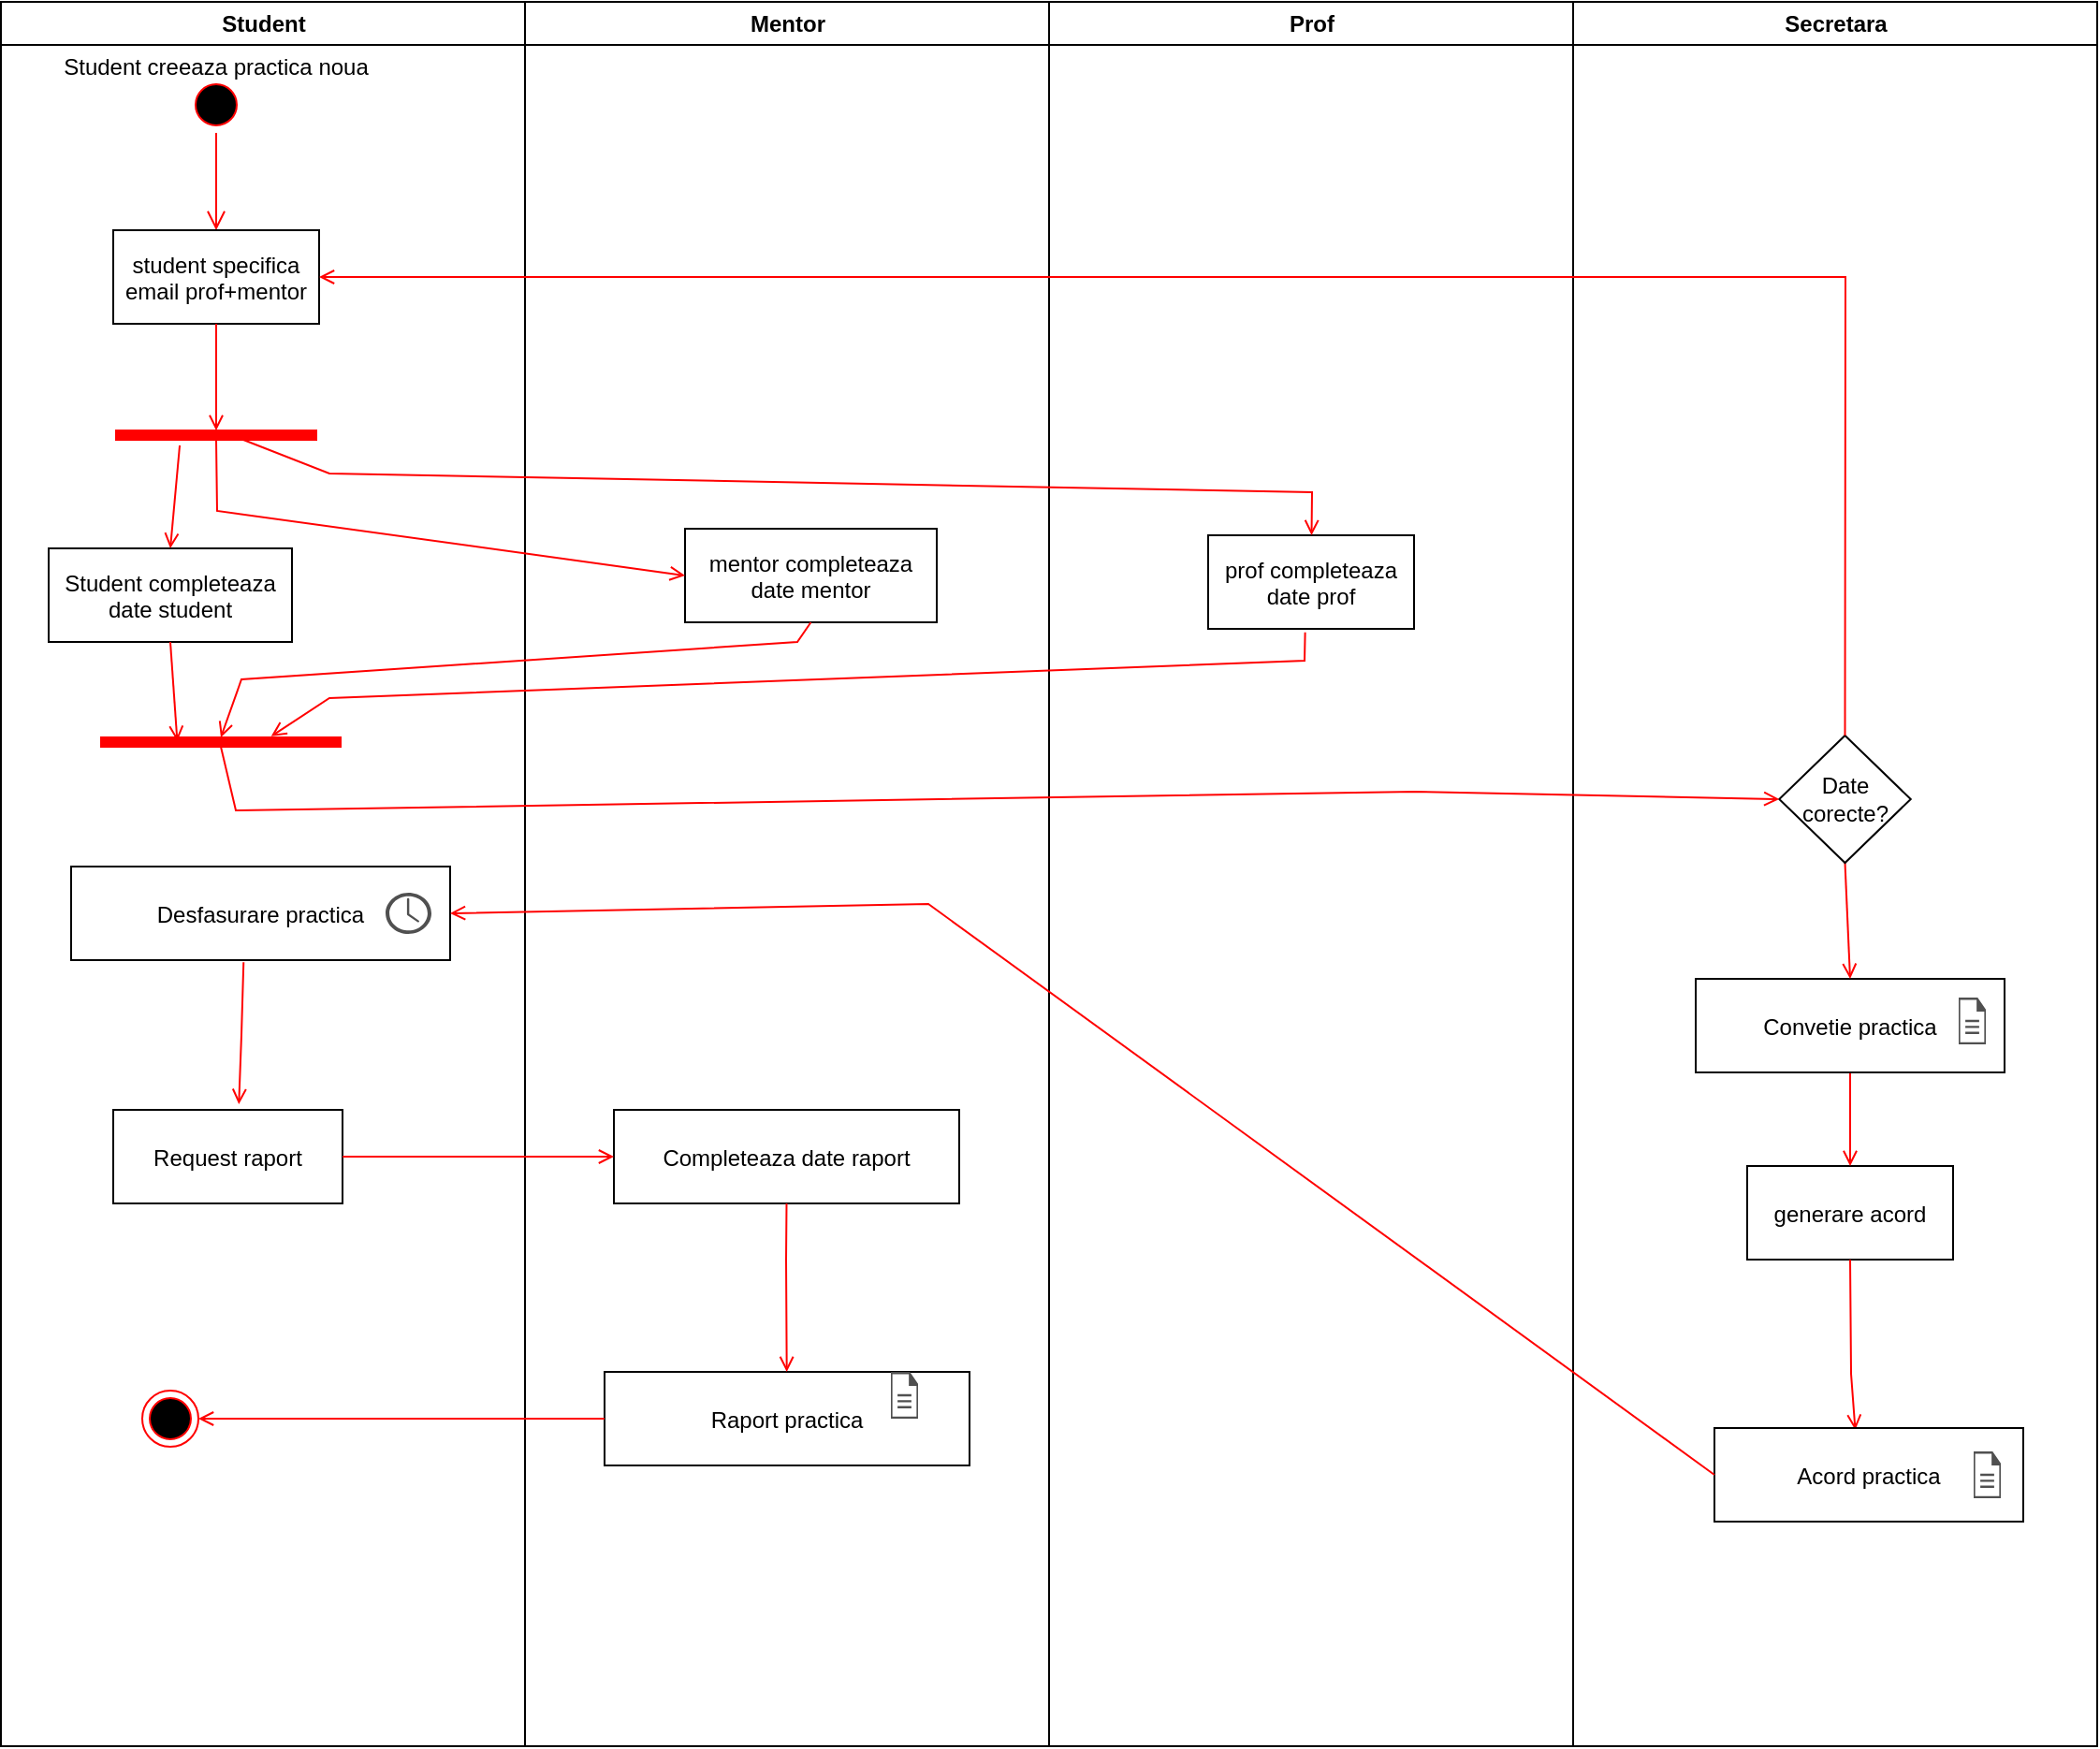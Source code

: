 <mxfile version="14.2.7" type="device"><diagram name="Page-1" id="e7e014a7-5840-1c2e-5031-d8a46d1fe8dd"><mxGraphModel dx="1422" dy="762" grid="1" gridSize="10" guides="1" tooltips="1" connect="1" arrows="1" fold="1" page="1" pageScale="1" pageWidth="1169" pageHeight="826" background="#ffffff" math="0" shadow="0"><root><mxCell id="0"/><mxCell id="1" parent="0"/><mxCell id="2" value="Student" style="swimlane;whiteSpace=wrap" parent="1" vertex="1"><mxGeometry x="164.5" y="128" width="280" height="932" as="geometry"/></mxCell><mxCell id="5" value="Student creeaza practica noua&#10;&#10;&#10;" style="ellipse;shape=startState;fillColor=#000000;strokeColor=#ff0000;" parent="2" vertex="1"><mxGeometry x="100" y="40" width="30" height="30" as="geometry"/></mxCell><mxCell id="6" value="" style="edgeStyle=elbowEdgeStyle;elbow=horizontal;verticalAlign=bottom;endArrow=open;endSize=8;strokeColor=#FF0000;endFill=1;rounded=0;exitX=0.5;exitY=1;exitDx=0;exitDy=0;entryX=0.5;entryY=0;entryDx=0;entryDy=0;" parent="2" source="5" target="8" edge="1"><mxGeometry x="100" y="40" as="geometry"><mxPoint x="126.5" y="132" as="targetPoint"/><Array as="points"><mxPoint x="115" y="122"/></Array></mxGeometry></mxCell><mxCell id="7" value="Student completeaza&#10;date student" style="" parent="2" vertex="1"><mxGeometry x="25.5" y="292" width="130" height="50" as="geometry"/></mxCell><mxCell id="8" value="student specifica &#10;email prof+mentor" style="" parent="2" vertex="1"><mxGeometry x="60" y="122" width="110" height="50" as="geometry"/></mxCell><mxCell id="34" value="" style="whiteSpace=wrap;strokeColor=#FF0000;fillColor=#FF0000;rotation=90;" parent="2" vertex="1"><mxGeometry x="115" y="331.5" width="5" height="128" as="geometry"/></mxCell><mxCell id="W7IxZ6GyRLe_xEtE2Wft-85" value="Desfasurare practica" style="" parent="2" vertex="1"><mxGeometry x="37.5" y="462" width="202.5" height="50" as="geometry"/></mxCell><mxCell id="W7IxZ6GyRLe_xEtE2Wft-88" value="" style="pointerEvents=1;shadow=0;dashed=0;html=1;strokeColor=none;fillColor=#505050;labelPosition=center;verticalLabelPosition=bottom;verticalAlign=top;outlineConnect=0;align=center;shape=mxgraph.office.concepts.clock;" parent="2" vertex="1"><mxGeometry x="205.5" y="476" width="24.5" height="22" as="geometry"/></mxCell><mxCell id="W7IxZ6GyRLe_xEtE2Wft-94" value="Request raport" style="" parent="2" vertex="1"><mxGeometry x="60" y="592" width="122.5" height="50" as="geometry"/></mxCell><mxCell id="W7IxZ6GyRLe_xEtE2Wft-95" value="" style="endArrow=open;strokeColor=#FF0000;endFill=1;rounded=0;exitX=0.455;exitY=1.023;exitDx=0;exitDy=0;entryX=0.548;entryY=-0.06;entryDx=0;entryDy=0;entryPerimeter=0;exitPerimeter=0;" parent="2" source="W7IxZ6GyRLe_xEtE2Wft-85" target="W7IxZ6GyRLe_xEtE2Wft-94" edge="1"><mxGeometry relative="1" as="geometry"><mxPoint x="875.5" y="483" as="sourcePoint"/><mxPoint x="250" y="497" as="targetPoint"/><Array as="points"><mxPoint x="128.5" y="552"/></Array></mxGeometry></mxCell><mxCell id="W7IxZ6GyRLe_xEtE2Wft-45" value="" style="ellipse;shape=endState;fillColor=#000000;strokeColor=#ff0000" parent="2" vertex="1"><mxGeometry x="75.5" y="742" width="30" height="30" as="geometry"/></mxCell><mxCell id="Iy4swCjxxRu64dfR0_CX-43" value="" style="whiteSpace=wrap;strokeColor=#FF0000;fillColor=#FF0000;rotation=90;" vertex="1" parent="2"><mxGeometry x="112.5" y="178" width="5" height="107" as="geometry"/></mxCell><mxCell id="Iy4swCjxxRu64dfR0_CX-47" value="" style="endArrow=open;strokeColor=#FF0000;endFill=1;rounded=0;exitX=0.5;exitY=1;exitDx=0;exitDy=0;entryX=0;entryY=0.5;entryDx=0;entryDy=0;" edge="1" parent="2" source="8" target="Iy4swCjxxRu64dfR0_CX-43"><mxGeometry relative="1" as="geometry"><mxPoint x="185.5" y="192" as="sourcePoint"/><mxPoint x="235.5" y="192" as="targetPoint"/></mxGeometry></mxCell><mxCell id="Iy4swCjxxRu64dfR0_CX-49" value="" style="endArrow=open;strokeColor=#FF0000;endFill=1;rounded=0;entryX=0.5;entryY=0;entryDx=0;entryDy=0;exitX=1.6;exitY=0.682;exitDx=0;exitDy=0;exitPerimeter=0;" edge="1" parent="2" source="Iy4swCjxxRu64dfR0_CX-43" target="7"><mxGeometry relative="1" as="geometry"><mxPoint x="85.5" y="252" as="sourcePoint"/><mxPoint x="125" y="239" as="targetPoint"/></mxGeometry></mxCell><mxCell id="Iy4swCjxxRu64dfR0_CX-50" value="" style="endArrow=open;strokeColor=#FF0000;endFill=1;rounded=0;exitX=0.5;exitY=1;exitDx=0;exitDy=0;entryX=0.4;entryY=0.682;entryDx=0;entryDy=0;entryPerimeter=0;" edge="1" parent="2" source="7" target="34"><mxGeometry relative="1" as="geometry"><mxPoint x="135" y="192" as="sourcePoint"/><mxPoint x="135" y="249" as="targetPoint"/></mxGeometry></mxCell><mxCell id="3" value="Mentor" style="swimlane;whiteSpace=wrap" parent="1" vertex="1"><mxGeometry x="444.5" y="128" width="280" height="932" as="geometry"/></mxCell><mxCell id="30" value="mentor completeaza&#10;date mentor" style="" parent="3" vertex="1"><mxGeometry x="85.5" y="281.5" width="134.5" height="50" as="geometry"/></mxCell><mxCell id="W7IxZ6GyRLe_xEtE2Wft-89" value="Completeaza date raport" style="" parent="3" vertex="1"><mxGeometry x="47.5" y="592" width="184.5" height="50" as="geometry"/></mxCell><mxCell id="W7IxZ6GyRLe_xEtE2Wft-90" value="Raport practica" style="" parent="3" vertex="1"><mxGeometry x="42.5" y="732" width="195" height="50" as="geometry"/></mxCell><mxCell id="W7IxZ6GyRLe_xEtE2Wft-92" value="" style="shape=image;html=1;verticalAlign=top;verticalLabelPosition=bottom;labelBackgroundColor=#ffffff;imageAspect=0;aspect=fixed;image=https://cdn4.iconfinder.com/data/icons/glyphs/24/icons_save-128.png" parent="3" vertex="1"><mxGeometry x="55.5" y="739" width="18" height="18" as="geometry"/></mxCell><mxCell id="W7IxZ6GyRLe_xEtE2Wft-93" value="&lt;span style=&quot;color: rgba(0 , 0 , 0 , 0) ; font-family: monospace ; font-size: 0px&quot;&gt;%3CmxGraphModel%3E%3Croot%3E%3CmxCell%20id%3D%220%22%2F%3E%3CmxCell%20id%3D%221%22%20parent%3D%220%22%2F%3E%3CmxCell%20id%3D%222%22%20value%3D%22%22%20style%3D%22shape%3Dimage%3Bhtml%3D1%3BverticalAlign%3Dtop%3BverticalLabelPosition%3Dbottom%3BlabelBackgroundColor%3D%23ffffff%3BimageAspect%3D0%3Baspect%3Dfixed%3Bimage%3Dhttps%3A%2F%2Fcdn4.iconfinder.com%2Fdata%2Ficons%2Fglyphs%2F24%2Ficons_save-128.png%22%20vertex%3D%221%22%20parent%3D%221%22%3E%3CmxGeometry%20x%3D%221100%22%20y%3D%22489%22%20width%3D%2218%22%20height%3D%2218%22%20as%3D%22geometry%22%2F%3E%3C%2FmxCell%3E%3C%2Froot%3E%3C%2FmxGraphModel%3E&lt;/span&gt;&lt;span style=&quot;color: rgba(0 , 0 , 0 , 0) ; font-family: monospace ; font-size: 0px&quot;&gt;%3CmxGraphModel%3E%3Croot%3E%3CmxCell%20id%3D%220%22%2F%3E%3CmxCell%20id%3D%221%22%20parent%3D%220%22%2F%3E%3CmxCell%20id%3D%222%22%20value%3D%22%22%20style%3D%22shape%3Dimage%3Bhtml%3D1%3BverticalAlign%3Dtop%3BverticalLabelPosition%3Dbottom%3BlabelBackgroundColor%3D%23ffffff%3BimageAspect%3D0%3Baspect%3Dfixed%3Bimage%3Dhttps%3A%2F%2Fcdn4.iconfinder.com%2Fdata%2Ficons%2Fglyphs%2F24%2Ficons_save-128.png%22%20vertex%3D%221%22%20parent%3D%221%22%3E%3CmxGeometry%20x%3D%221100%22%20y%3D%22489%22%20width%3D%2218%22%20height%3D%2218%22%20as%3D%22geometry%22%2F%3E%3C%2FmxCell%3E%3C%2Froot%3E%3C%2FmxGraphModel%3E&lt;/span&gt;&lt;span style=&quot;color: rgba(0 , 0 , 0 , 0) ; font-family: monospace ; font-size: 0px&quot;&gt;%3CmxGraphModel%3E%3Croot%3E%3CmxCell%20id%3D%220%22%2F%3E%3CmxCell%20id%3D%221%22%20parent%3D%220%22%2F%3E%3CmxCell%20id%3D%222%22%20value%3D%22%22%20style%3D%22shape%3Dimage%3Bhtml%3D1%3BverticalAlign%3Dtop%3BverticalLabelPosition%3Dbottom%3BlabelBackgroundColor%3D%23ffffff%3BimageAspect%3D0%3Baspect%3Dfixed%3Bimage%3Dhttps%3A%2F%2Fcdn4.iconfinder.com%2Fdata%2Ficons%2Fglyphs%2F24%2Ficons_save-128.png%22%20vertex%3D%221%22%20parent%3D%221%22%3E%3CmxGeometry%20x%3D%221100%22%20y%3D%22489%22%20width%3D%2218%22%20height%3D%2218%22%20as%3D%22geometry%22%2F%3E%3C%2FmxCell%3E%3C%2Froot%3E%3C%2FmxGraphModel%3E&lt;/span&gt;" style="pointerEvents=1;shadow=0;dashed=0;html=1;strokeColor=none;fillColor=#505050;labelPosition=center;verticalLabelPosition=bottom;verticalAlign=top;outlineConnect=0;align=center;shape=mxgraph.office.concepts.document;" parent="3" vertex="1"><mxGeometry x="195.5" y="732" width="14.5" height="25" as="geometry"/></mxCell><mxCell id="W7IxZ6GyRLe_xEtE2Wft-97" value="" style="endArrow=open;strokeColor=#FF0000;endFill=1;rounded=0;exitX=0.5;exitY=1;exitDx=0;exitDy=0;" parent="3" source="W7IxZ6GyRLe_xEtE2Wft-89" target="W7IxZ6GyRLe_xEtE2Wft-90" edge="1"><mxGeometry relative="1" as="geometry"><mxPoint x="-87.5" y="627" as="sourcePoint"/><mxPoint x="57.5" y="627" as="targetPoint"/><Array as="points"><mxPoint x="139.5" y="672"/></Array></mxGeometry></mxCell><mxCell id="4" value="Prof" style="swimlane;whiteSpace=wrap" parent="1" vertex="1"><mxGeometry x="724.5" y="128" width="280" height="932" as="geometry"/></mxCell><mxCell id="33" value="prof completeaza&#10;date prof" style="" parent="4" vertex="1"><mxGeometry x="85" y="285" width="110" height="50" as="geometry"/></mxCell><mxCell id="W7IxZ6GyRLe_xEtE2Wft-41" value="Secretara" style="swimlane;whiteSpace=wrap" parent="1" vertex="1"><mxGeometry x="1004.5" y="128" width="280" height="932" as="geometry"/></mxCell><mxCell id="W7IxZ6GyRLe_xEtE2Wft-68" value="generare acord" style="" parent="W7IxZ6GyRLe_xEtE2Wft-41" vertex="1"><mxGeometry x="93" y="622" width="110" height="50" as="geometry"/></mxCell><mxCell id="W7IxZ6GyRLe_xEtE2Wft-67" value="" style="endArrow=open;strokeColor=#FF0000;endFill=1;rounded=0;entryX=0.5;entryY=0;entryDx=0;entryDy=0;exitX=0.5;exitY=1;exitDx=0;exitDy=0;" parent="W7IxZ6GyRLe_xEtE2Wft-41" source="10" target="W7IxZ6GyRLe_xEtE2Wft-68" edge="1"><mxGeometry relative="1" as="geometry"><mxPoint x="164.5" y="569.998" as="sourcePoint"/><mxPoint x="145.26" y="602" as="targetPoint"/><Array as="points"/></mxGeometry></mxCell><mxCell id="W7IxZ6GyRLe_xEtE2Wft-72" value="" style="group" parent="W7IxZ6GyRLe_xEtE2Wft-41" vertex="1" connectable="0"><mxGeometry x="65.5" y="522" width="165" height="50" as="geometry"/></mxCell><mxCell id="10" value="Convetie practica" style="" parent="W7IxZ6GyRLe_xEtE2Wft-72" vertex="1"><mxGeometry width="165" height="50" as="geometry"/></mxCell><mxCell id="W7IxZ6GyRLe_xEtE2Wft-61" value="&lt;span style=&quot;color: rgba(0 , 0 , 0 , 0) ; font-family: monospace ; font-size: 0px&quot;&gt;%3CmxGraphModel%3E%3Croot%3E%3CmxCell%20id%3D%220%22%2F%3E%3CmxCell%20id%3D%221%22%20parent%3D%220%22%2F%3E%3CmxCell%20id%3D%222%22%20value%3D%22%22%20style%3D%22shape%3Dimage%3Bhtml%3D1%3BverticalAlign%3Dtop%3BverticalLabelPosition%3Dbottom%3BlabelBackgroundColor%3D%23ffffff%3BimageAspect%3D0%3Baspect%3Dfixed%3Bimage%3Dhttps%3A%2F%2Fcdn4.iconfinder.com%2Fdata%2Ficons%2Fglyphs%2F24%2Ficons_save-128.png%22%20vertex%3D%221%22%20parent%3D%221%22%3E%3CmxGeometry%20x%3D%221100%22%20y%3D%22489%22%20width%3D%2218%22%20height%3D%2218%22%20as%3D%22geometry%22%2F%3E%3C%2FmxCell%3E%3C%2Froot%3E%3C%2FmxGraphModel%3E&lt;/span&gt;&lt;span style=&quot;color: rgba(0 , 0 , 0 , 0) ; font-family: monospace ; font-size: 0px&quot;&gt;%3CmxGraphModel%3E%3Croot%3E%3CmxCell%20id%3D%220%22%2F%3E%3CmxCell%20id%3D%221%22%20parent%3D%220%22%2F%3E%3CmxCell%20id%3D%222%22%20value%3D%22%22%20style%3D%22shape%3Dimage%3Bhtml%3D1%3BverticalAlign%3Dtop%3BverticalLabelPosition%3Dbottom%3BlabelBackgroundColor%3D%23ffffff%3BimageAspect%3D0%3Baspect%3Dfixed%3Bimage%3Dhttps%3A%2F%2Fcdn4.iconfinder.com%2Fdata%2Ficons%2Fglyphs%2F24%2Ficons_save-128.png%22%20vertex%3D%221%22%20parent%3D%221%22%3E%3CmxGeometry%20x%3D%221100%22%20y%3D%22489%22%20width%3D%2218%22%20height%3D%2218%22%20as%3D%22geometry%22%2F%3E%3C%2FmxCell%3E%3C%2Froot%3E%3C%2FmxGraphModel%3E&lt;/span&gt;&lt;span style=&quot;color: rgba(0 , 0 , 0 , 0) ; font-family: monospace ; font-size: 0px&quot;&gt;%3CmxGraphModel%3E%3Croot%3E%3CmxCell%20id%3D%220%22%2F%3E%3CmxCell%20id%3D%221%22%20parent%3D%220%22%2F%3E%3CmxCell%20id%3D%222%22%20value%3D%22%22%20style%3D%22shape%3Dimage%3Bhtml%3D1%3BverticalAlign%3Dtop%3BverticalLabelPosition%3Dbottom%3BlabelBackgroundColor%3D%23ffffff%3BimageAspect%3D0%3Baspect%3Dfixed%3Bimage%3Dhttps%3A%2F%2Fcdn4.iconfinder.com%2Fdata%2Ficons%2Fglyphs%2F24%2Ficons_save-128.png%22%20vertex%3D%221%22%20parent%3D%221%22%3E%3CmxGeometry%20x%3D%221100%22%20y%3D%22489%22%20width%3D%2218%22%20height%3D%2218%22%20as%3D%22geometry%22%2F%3E%3C%2FmxCell%3E%3C%2Froot%3E%3C%2FmxGraphModel%3E&lt;/span&gt;" style="pointerEvents=1;shadow=0;dashed=0;html=1;strokeColor=none;fillColor=#505050;labelPosition=center;verticalLabelPosition=bottom;verticalAlign=top;outlineConnect=0;align=center;shape=mxgraph.office.concepts.document;" parent="W7IxZ6GyRLe_xEtE2Wft-72" vertex="1"><mxGeometry x="140.5" y="10" width="14.5" height="25" as="geometry"/></mxCell><mxCell id="W7IxZ6GyRLe_xEtE2Wft-83" value="" style="shape=image;html=1;verticalAlign=top;verticalLabelPosition=bottom;labelBackgroundColor=#ffffff;imageAspect=0;aspect=fixed;image=https://cdn4.iconfinder.com/data/icons/glyphs/24/icons_save-128.png" parent="W7IxZ6GyRLe_xEtE2Wft-72" vertex="1"><mxGeometry x="10.5" y="17" width="18" height="18" as="geometry"/></mxCell><mxCell id="Iy4swCjxxRu64dfR0_CX-42" value="" style="endArrow=open;strokeColor=#FF0000;endFill=1;rounded=0;entryX=0.5;entryY=0;entryDx=0;entryDy=0;exitX=0.5;exitY=1;exitDx=0;exitDy=0;" edge="1" parent="W7IxZ6GyRLe_xEtE2Wft-41" source="Iy4swCjxxRu64dfR0_CX-51" target="10"><mxGeometry relative="1" as="geometry"><mxPoint x="145.25" y="512" as="sourcePoint"/><mxPoint x="-502.5" y="747" as="targetPoint"/><Array as="points"/></mxGeometry></mxCell><mxCell id="Iy4swCjxxRu64dfR0_CX-51" value="Date corecte?" style="rhombus;whiteSpace=wrap;html=1;" vertex="1" parent="W7IxZ6GyRLe_xEtE2Wft-41"><mxGeometry x="110.13" y="392" width="70.25" height="68" as="geometry"/></mxCell><mxCell id="W7IxZ6GyRLe_xEtE2Wft-77" value="" style="endArrow=open;strokeColor=#FF0000;endFill=1;rounded=0;entryX=0.456;entryY=0.02;entryDx=0;entryDy=0;exitX=0.5;exitY=1;exitDx=0;exitDy=0;entryPerimeter=0;" parent="W7IxZ6GyRLe_xEtE2Wft-41" source="W7IxZ6GyRLe_xEtE2Wft-68" target="W7IxZ6GyRLe_xEtE2Wft-73" edge="1"><mxGeometry relative="1" as="geometry"><mxPoint x="213.25" y="602" as="sourcePoint"/><mxPoint x="80" y="733" as="targetPoint"/><Array as="points"><mxPoint x="148.5" y="733"/></Array></mxGeometry></mxCell><mxCell id="W7IxZ6GyRLe_xEtE2Wft-84" value="" style="group" parent="W7IxZ6GyRLe_xEtE2Wft-41" vertex="1" connectable="0"><mxGeometry x="75.5" y="762" width="165" height="50" as="geometry"/></mxCell><mxCell id="W7IxZ6GyRLe_xEtE2Wft-73" value="Acord practica" style="" parent="W7IxZ6GyRLe_xEtE2Wft-84" vertex="1"><mxGeometry width="165" height="50" as="geometry"/></mxCell><mxCell id="W7IxZ6GyRLe_xEtE2Wft-74" value="" style="pointerEvents=1;shadow=0;dashed=0;html=1;strokeColor=none;fillColor=#505050;labelPosition=center;verticalLabelPosition=bottom;verticalAlign=top;outlineConnect=0;align=center;shape=mxgraph.office.concepts.document;" parent="W7IxZ6GyRLe_xEtE2Wft-84" vertex="1"><mxGeometry x="138.5" y="12.5" width="14.5" height="25" as="geometry"/></mxCell><mxCell id="W7IxZ6GyRLe_xEtE2Wft-91" value="" style="shape=image;html=1;verticalAlign=top;verticalLabelPosition=bottom;labelBackgroundColor=#ffffff;imageAspect=0;aspect=fixed;image=https://cdn4.iconfinder.com/data/icons/glyphs/24/icons_save-128.png" parent="W7IxZ6GyRLe_xEtE2Wft-84" vertex="1"><mxGeometry x="13" y="16" width="18" height="18" as="geometry"/></mxCell><mxCell id="37" value="" style="edgeStyle=none;strokeColor=#FF0000;endArrow=open;endFill=1;rounded=0;exitX=0.8;exitY=0.388;exitDx=0;exitDy=0;exitPerimeter=0;" parent="1" source="Iy4swCjxxRu64dfR0_CX-43" target="33" edge="1"><mxGeometry width="100" height="100" relative="1" as="geometry"><mxPoint x="590" y="361" as="sourcePoint"/><mxPoint x="814.5" y="557.5" as="targetPoint"/><Array as="points"><mxPoint x="340" y="380"/><mxPoint x="865" y="390"/></Array></mxGeometry></mxCell><mxCell id="W7IxZ6GyRLe_xEtE2Wft-57" value="" style="endArrow=open;strokeColor=#FF0000;endFill=1;rounded=0;entryX=-0.114;entryY=0.29;entryDx=0;entryDy=0;exitX=0.471;exitY=1.037;exitDx=0;exitDy=0;exitPerimeter=0;entryPerimeter=0;" parent="1" source="33" target="34" edge="1"><mxGeometry relative="1" as="geometry"><mxPoint x="344.5" y="399.858" as="sourcePoint"/><mxPoint x="500" y="423" as="targetPoint"/><Array as="points"><mxPoint x="861" y="480"/><mxPoint x="340" y="500"/></Array></mxGeometry></mxCell><mxCell id="W7IxZ6GyRLe_xEtE2Wft-60" value="" style="endArrow=open;strokeColor=#FF0000;endFill=1;rounded=0;entryX=0;entryY=0.5;entryDx=0;entryDy=0;exitX=1;exitY=0.5;exitDx=0;exitDy=0;" parent="1" source="34" target="Iy4swCjxxRu64dfR0_CX-51" edge="1"><mxGeometry relative="1" as="geometry"><mxPoint x="826.34" y="570.0" as="sourcePoint"/><mxPoint x="1067.25" y="615" as="targetPoint"/><Array as="points"><mxPoint x="290" y="560"/><mxPoint x="920" y="550"/></Array></mxGeometry></mxCell><mxCell id="W7IxZ6GyRLe_xEtE2Wft-86" value="" style="endArrow=open;strokeColor=#FF0000;endFill=1;rounded=0;exitX=0;exitY=0.5;exitDx=0;exitDy=0;entryX=1;entryY=0.5;entryDx=0;entryDy=0;" parent="1" source="W7IxZ6GyRLe_xEtE2Wft-73" target="W7IxZ6GyRLe_xEtE2Wft-85" edge="1"><mxGeometry relative="1" as="geometry"><mxPoint x="1063.435" y="746.75" as="sourcePoint"/><mxPoint x="650" y="630" as="targetPoint"/><Array as="points"><mxPoint x="660" y="610"/></Array></mxGeometry></mxCell><mxCell id="W7IxZ6GyRLe_xEtE2Wft-96" value="" style="endArrow=open;strokeColor=#FF0000;endFill=1;rounded=0;exitX=1;exitY=0.5;exitDx=0;exitDy=0;entryX=0;entryY=0.5;entryDx=0;entryDy=0;" parent="1" source="W7IxZ6GyRLe_xEtE2Wft-94" target="W7IxZ6GyRLe_xEtE2Wft-89" edge="1"><mxGeometry relative="1" as="geometry"><mxPoint x="304.138" y="651.15" as="sourcePoint"/><mxPoint x="301.63" y="727" as="targetPoint"/><Array as="points"><mxPoint x="400" y="745"/></Array></mxGeometry></mxCell><mxCell id="W7IxZ6GyRLe_xEtE2Wft-99" value="" style="endArrow=open;strokeColor=#FF0000;endFill=1;rounded=0;exitX=0;exitY=0.5;exitDx=0;exitDy=0;entryX=1;entryY=0.5;entryDx=0;entryDy=0;" parent="1" source="W7IxZ6GyRLe_xEtE2Wft-90" target="W7IxZ6GyRLe_xEtE2Wft-45" edge="1"><mxGeometry relative="1" as="geometry"><mxPoint x="594.25" y="780" as="sourcePoint"/><mxPoint x="270" y="880" as="targetPoint"/><Array as="points"/></mxGeometry></mxCell><mxCell id="11" value="" style="endArrow=open;strokeColor=#FF0000;endFill=1;rounded=0;entryX=0;entryY=0.5;entryDx=0;entryDy=0;exitX=1;exitY=0.5;exitDx=0;exitDy=0;" parent="1" source="Iy4swCjxxRu64dfR0_CX-43" target="30" edge="1"><mxGeometry relative="1" as="geometry"><Array as="points"><mxPoint x="280" y="400"/></Array></mxGeometry></mxCell><mxCell id="Iy4swCjxxRu64dfR0_CX-48" value="" style="endArrow=open;strokeColor=#FF0000;endFill=1;rounded=0;entryX=0;entryY=0.5;entryDx=0;entryDy=0;exitX=0.5;exitY=1;exitDx=0;exitDy=0;" edge="1" parent="1" source="30" target="34"><mxGeometry relative="1" as="geometry"><mxPoint x="871.31" y="474.85" as="sourcePoint"/><mxPoint x="324.97" y="530.43" as="targetPoint"/><Array as="points"><mxPoint x="590" y="470"/><mxPoint x="293" y="490"/></Array></mxGeometry></mxCell><mxCell id="Iy4swCjxxRu64dfR0_CX-54" value="" style="endArrow=open;strokeColor=#FF0000;endFill=1;rounded=0;entryX=1;entryY=0.5;entryDx=0;entryDy=0;exitX=0.5;exitY=0;exitDx=0;exitDy=0;" edge="1" parent="1" source="Iy4swCjxxRu64dfR0_CX-51" target="8"><mxGeometry relative="1" as="geometry"><mxPoint x="302.5" y="536" as="sourcePoint"/><mxPoint x="1124.63" y="564" as="targetPoint"/><Array as="points"><mxPoint x="1150" y="275"/><mxPoint x="650" y="275"/></Array></mxGeometry></mxCell></root></mxGraphModel></diagram></mxfile>